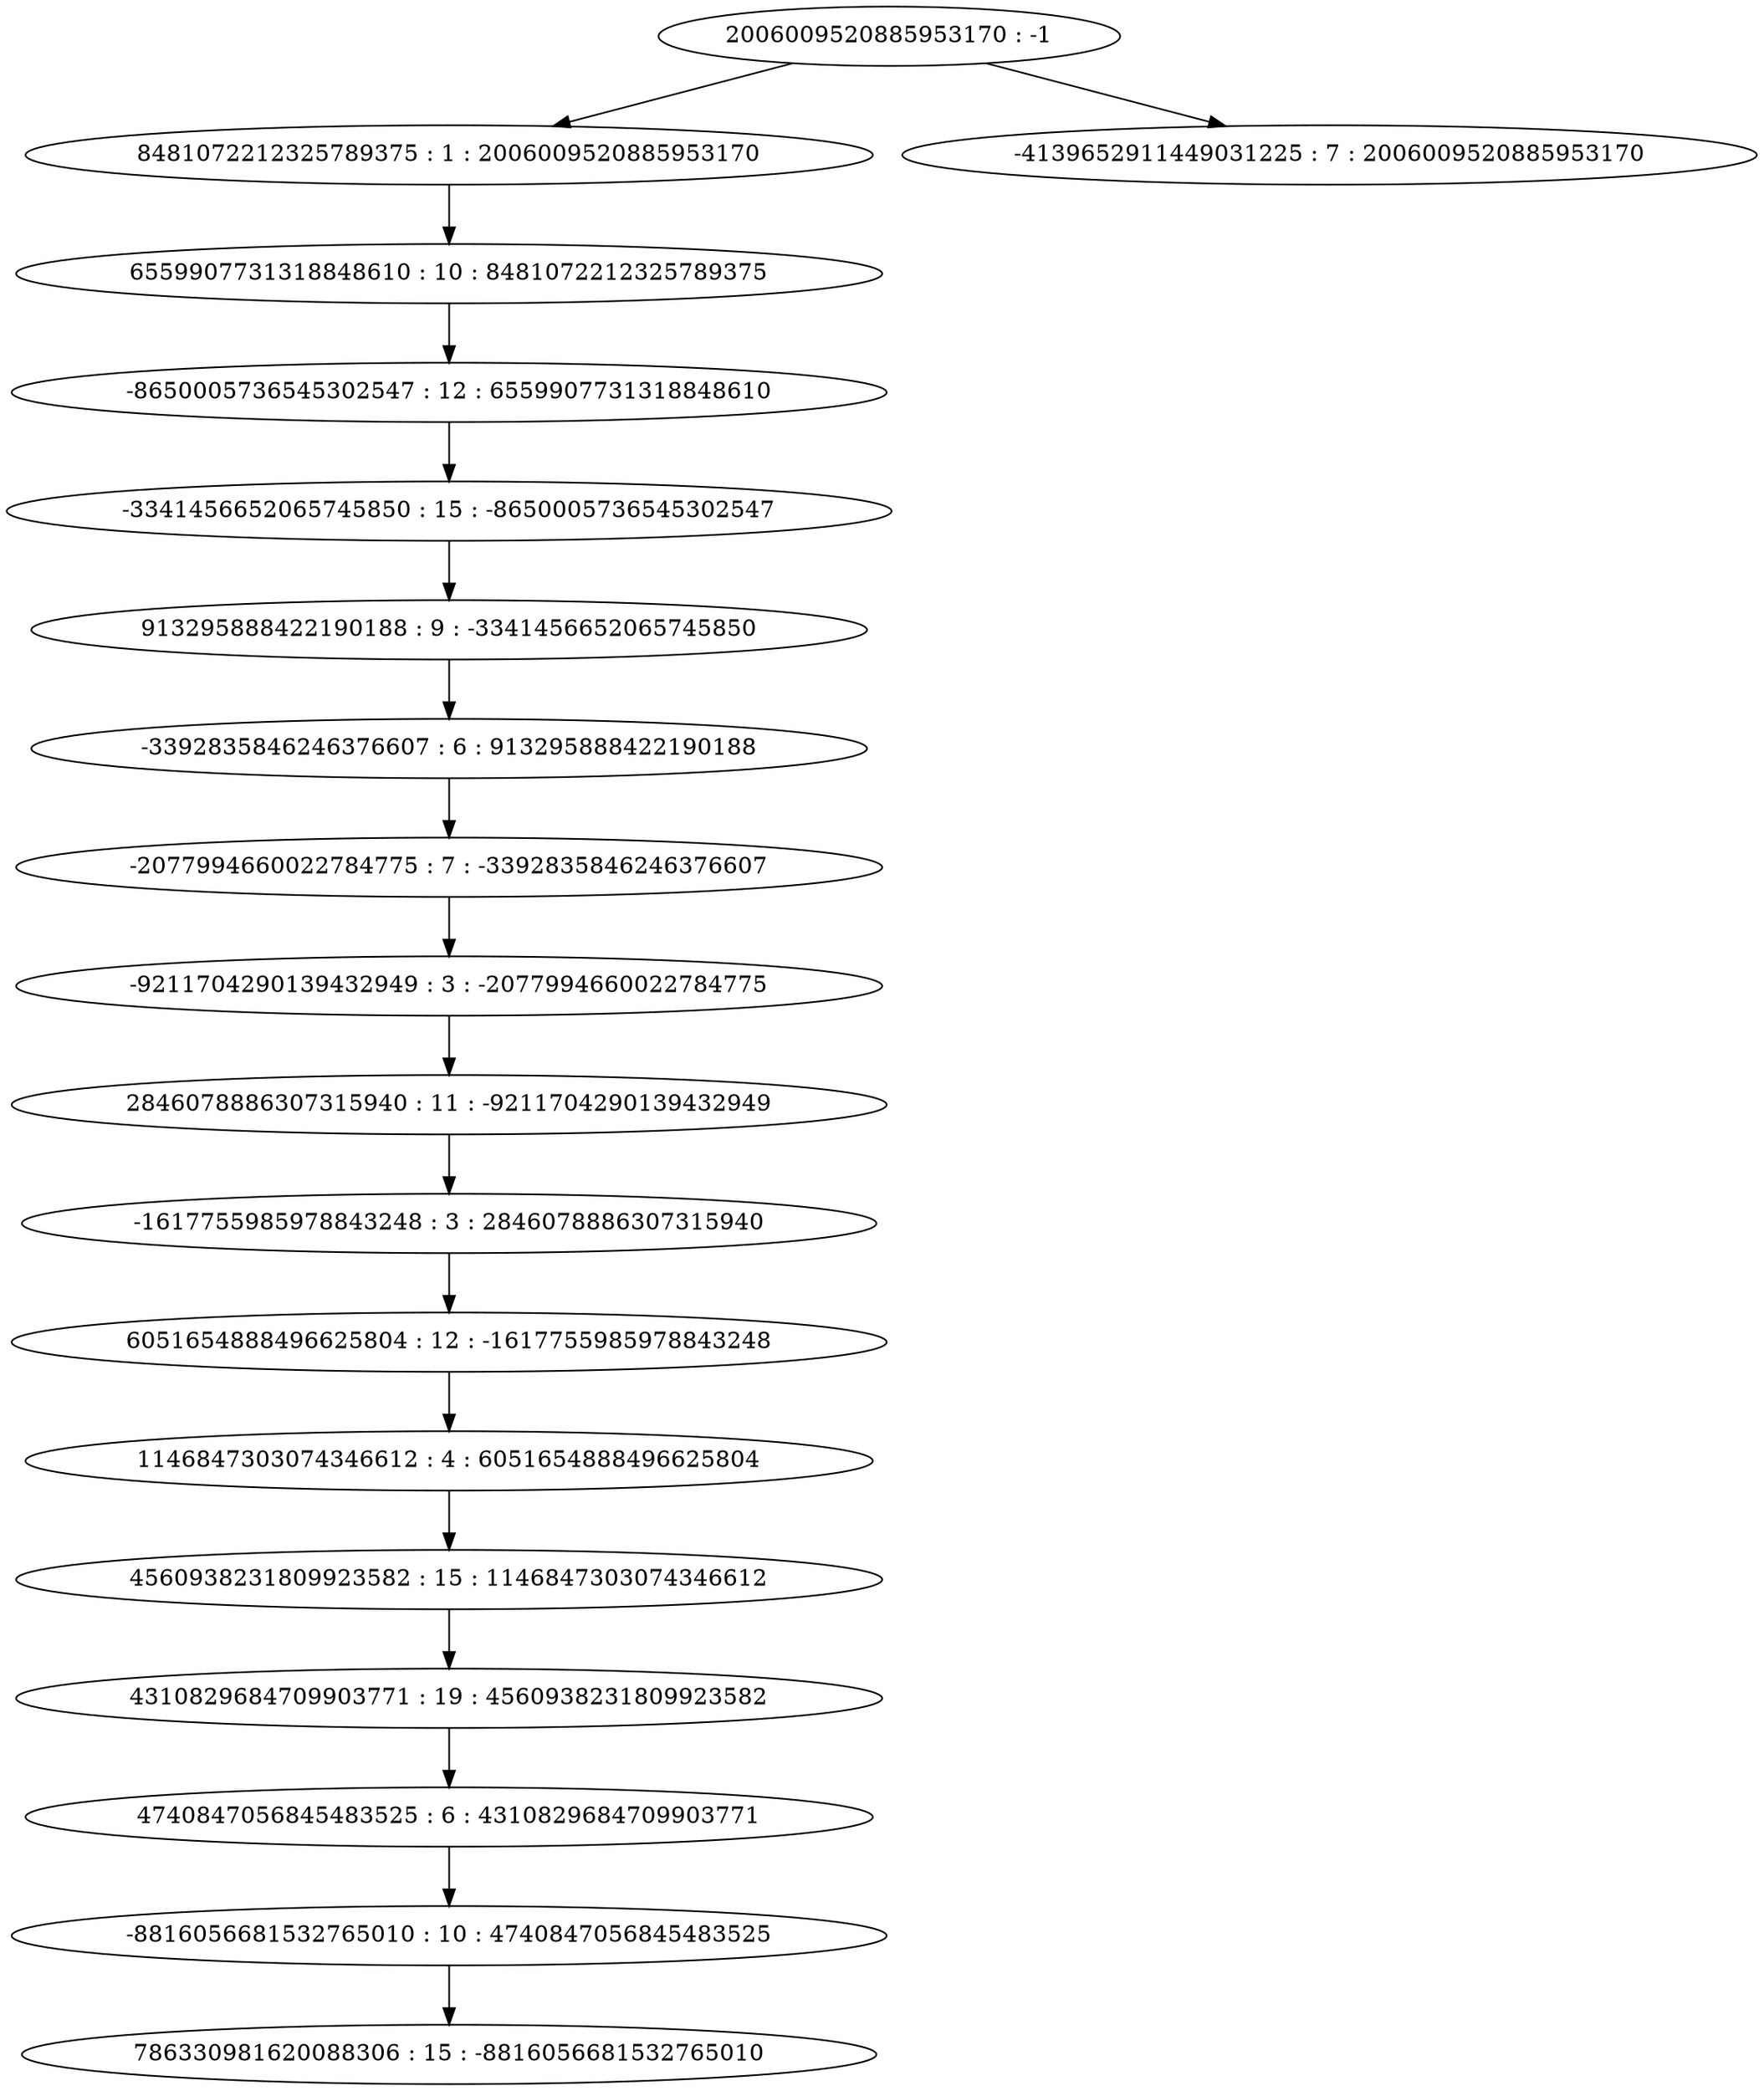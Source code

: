 digraph "plots_20/tree_10.dot" {
	0 [label="2006009520885953170 : -1"]
	1 [label="8481072212325789375 : 1 : 2006009520885953170"]
	2 [label="-4139652911449031225 : 7 : 2006009520885953170"]
	3 [label="6559907731318848610 : 10 : 8481072212325789375"]
	4 [label="-8650005736545302547 : 12 : 6559907731318848610"]
	5 [label="-3341456652065745850 : 15 : -8650005736545302547"]
	6 [label="913295888422190188 : 9 : -3341456652065745850"]
	7 [label="-3392835846246376607 : 6 : 913295888422190188"]
	8 [label="-2077994660022784775 : 7 : -3392835846246376607"]
	9 [label="-9211704290139432949 : 3 : -2077994660022784775"]
	10 [label="2846078886307315940 : 11 : -9211704290139432949"]
	11 [label="-1617755985978843248 : 3 : 2846078886307315940"]
	12 [label="6051654888496625804 : 12 : -1617755985978843248"]
	13 [label="1146847303074346612 : 4 : 6051654888496625804"]
	14 [label="4560938231809923582 : 15 : 1146847303074346612"]
	15 [label="4310829684709903771 : 19 : 4560938231809923582"]
	16 [label="4740847056845483525 : 6 : 4310829684709903771"]
	17 [label="-8816056681532765010 : 10 : 4740847056845483525"]
	18 [label="786330981620088306 : 15 : -8816056681532765010"]
	0 -> 1
	1 -> 3
	3 -> 4
	4 -> 5
	5 -> 6
	6 -> 7
	7 -> 8
	8 -> 9
	9 -> 10
	10 -> 11
	11 -> 12
	12 -> 13
	13 -> 14
	14 -> 15
	15 -> 16
	16 -> 17
	17 -> 18
	0 -> 2
}

